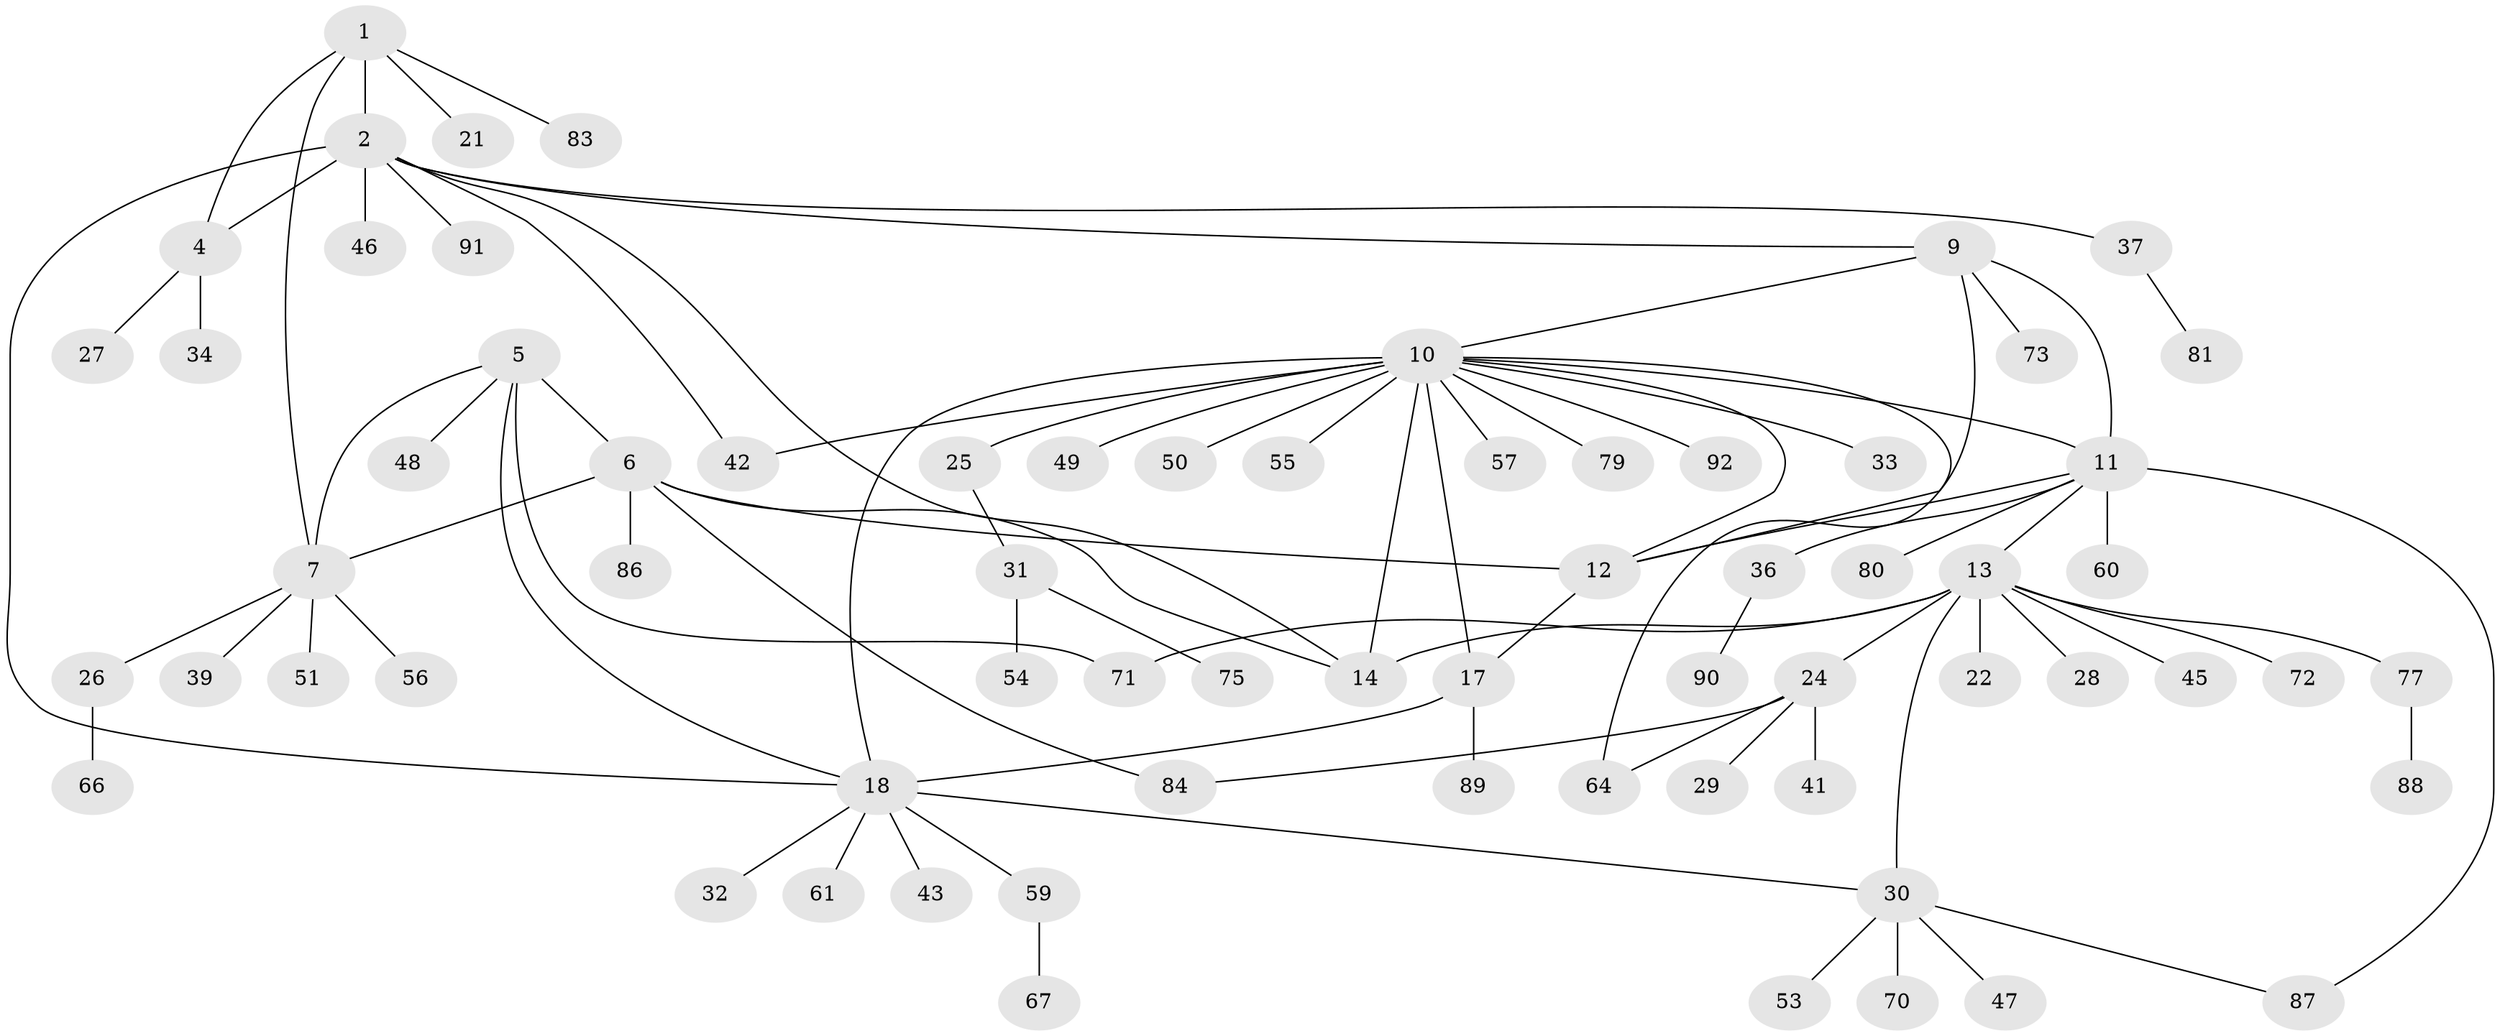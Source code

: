 // Generated by graph-tools (version 1.1) at 2025/52/02/27/25 19:52:15]
// undirected, 69 vertices, 87 edges
graph export_dot {
graph [start="1"]
  node [color=gray90,style=filled];
  1 [super="+74"];
  2 [super="+3"];
  4;
  5 [super="+44"];
  6 [super="+8"];
  7 [super="+23"];
  9 [super="+38"];
  10 [super="+19"];
  11 [super="+85"];
  12 [super="+76"];
  13 [super="+15"];
  14 [super="+16"];
  17 [super="+63"];
  18 [super="+20"];
  21;
  22;
  24 [super="+40"];
  25;
  26;
  27 [super="+62"];
  28;
  29;
  30 [super="+68"];
  31 [super="+35"];
  32;
  33;
  34 [super="+82"];
  36;
  37 [super="+69"];
  39 [super="+65"];
  41;
  42 [super="+78"];
  43;
  45;
  46;
  47;
  48;
  49;
  50;
  51 [super="+52"];
  53 [super="+58"];
  54;
  55;
  56;
  57;
  59;
  60;
  61;
  64;
  66;
  67;
  70;
  71;
  72;
  73;
  75;
  77;
  79;
  80;
  81;
  83;
  84;
  86;
  87;
  88;
  89;
  90;
  91;
  92;
  1 -- 2 [weight=2];
  1 -- 4;
  1 -- 7;
  1 -- 21;
  1 -- 83;
  2 -- 4 [weight=2];
  2 -- 9;
  2 -- 14;
  2 -- 18;
  2 -- 37;
  2 -- 42;
  2 -- 46;
  2 -- 91;
  4 -- 27;
  4 -- 34;
  5 -- 6 [weight=2];
  5 -- 7;
  5 -- 48;
  5 -- 71;
  5 -- 18;
  6 -- 7 [weight=2];
  6 -- 84;
  6 -- 86;
  6 -- 12;
  6 -- 14;
  7 -- 26;
  7 -- 39;
  7 -- 51;
  7 -- 56;
  9 -- 10;
  9 -- 11;
  9 -- 12;
  9 -- 73;
  10 -- 11;
  10 -- 12;
  10 -- 25;
  10 -- 33;
  10 -- 49;
  10 -- 50;
  10 -- 55;
  10 -- 57;
  10 -- 92;
  10 -- 17;
  10 -- 18 [weight=2];
  10 -- 64;
  10 -- 79;
  10 -- 42;
  10 -- 14;
  11 -- 12;
  11 -- 36;
  11 -- 60;
  11 -- 80;
  11 -- 87;
  11 -- 13;
  12 -- 17;
  13 -- 14 [weight=4];
  13 -- 24;
  13 -- 28;
  13 -- 45;
  13 -- 72;
  13 -- 71;
  13 -- 77;
  13 -- 22;
  13 -- 30;
  17 -- 18 [weight=2];
  17 -- 89;
  18 -- 30;
  18 -- 32;
  18 -- 43;
  18 -- 59;
  18 -- 61;
  24 -- 29;
  24 -- 64;
  24 -- 84;
  24 -- 41;
  25 -- 31;
  26 -- 66;
  30 -- 47;
  30 -- 53;
  30 -- 70;
  30 -- 87;
  31 -- 54;
  31 -- 75;
  36 -- 90;
  37 -- 81;
  59 -- 67;
  77 -- 88;
}

